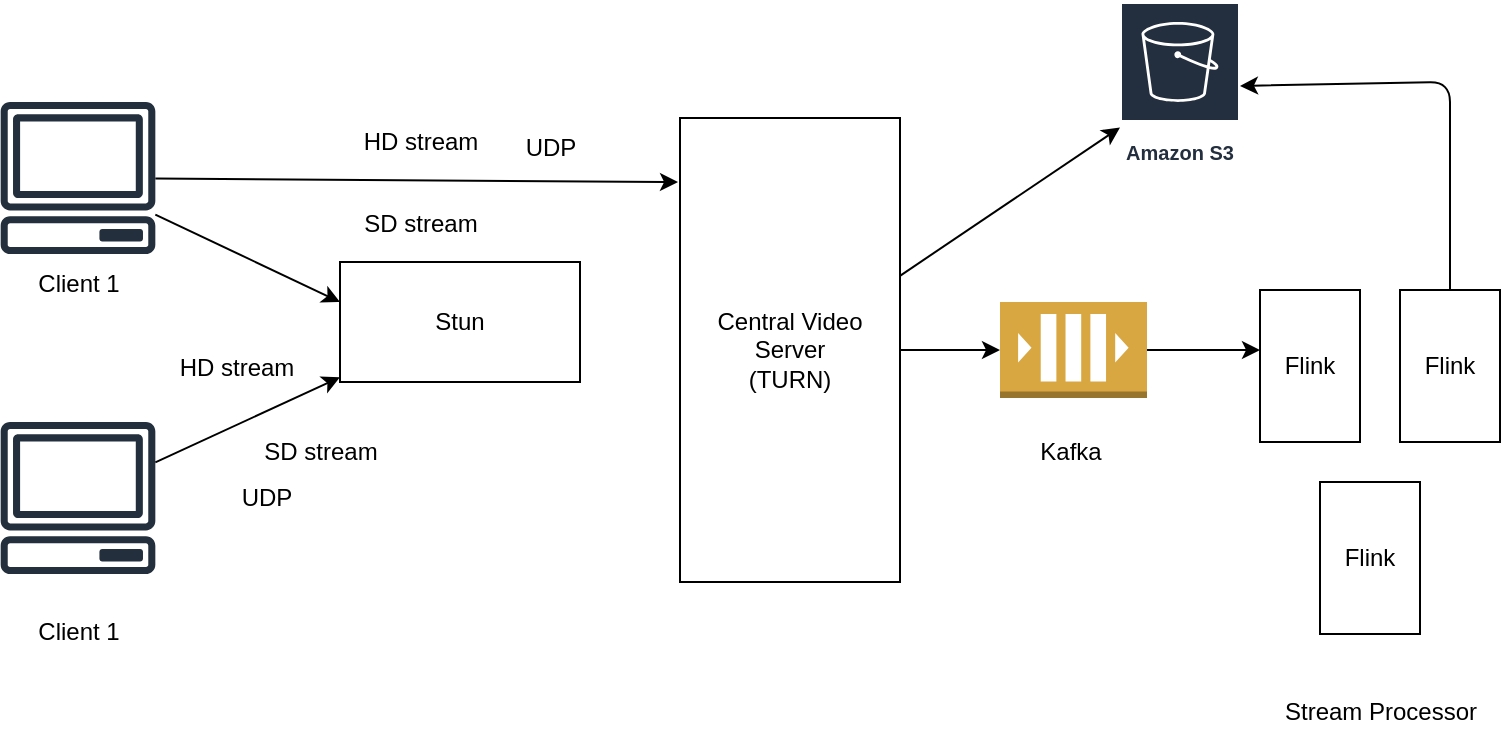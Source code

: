 <mxfile>
    <diagram id="ihakrtuLciMmO9OC6c8M" name="Page-1">
        <mxGraphModel dx="724" dy="1187" grid="1" gridSize="10" guides="1" tooltips="1" connect="1" arrows="1" fold="1" page="1" pageScale="1" pageWidth="1169" pageHeight="1654" math="0" shadow="0">
            <root>
                <mxCell id="0"/>
                <mxCell id="1" parent="0"/>
                <mxCell id="6" style="edgeStyle=none;html=1;" edge="1" parent="1" source="2">
                    <mxGeometry relative="1" as="geometry">
                        <mxPoint x="230" y="310" as="targetPoint"/>
                    </mxGeometry>
                </mxCell>
                <mxCell id="10" style="edgeStyle=none;html=1;entryX=-0.009;entryY=0.138;entryDx=0;entryDy=0;entryPerimeter=0;" edge="1" parent="1" source="2" target="9">
                    <mxGeometry relative="1" as="geometry"/>
                </mxCell>
                <mxCell id="2" value="" style="sketch=0;outlineConnect=0;fontColor=#232F3E;gradientColor=none;fillColor=#232F3D;strokeColor=none;dashed=0;verticalLabelPosition=bottom;verticalAlign=top;align=center;html=1;fontSize=12;fontStyle=0;aspect=fixed;pointerEvents=1;shape=mxgraph.aws4.client;" vertex="1" parent="1">
                    <mxGeometry x="60" y="210" width="78" height="76" as="geometry"/>
                </mxCell>
                <mxCell id="7" style="edgeStyle=none;html=1;" edge="1" parent="1" source="3" target="8">
                    <mxGeometry relative="1" as="geometry">
                        <mxPoint x="230" y="340" as="targetPoint"/>
                    </mxGeometry>
                </mxCell>
                <mxCell id="3" value="" style="sketch=0;outlineConnect=0;fontColor=#232F3E;gradientColor=none;fillColor=#232F3D;strokeColor=none;dashed=0;verticalLabelPosition=bottom;verticalAlign=top;align=center;html=1;fontSize=12;fontStyle=0;aspect=fixed;pointerEvents=1;shape=mxgraph.aws4.client;" vertex="1" parent="1">
                    <mxGeometry x="60" y="370" width="78" height="76" as="geometry"/>
                </mxCell>
                <mxCell id="4" value="Client 1" style="text;html=1;align=center;verticalAlign=middle;resizable=0;points=[];autosize=1;strokeColor=none;fillColor=none;" vertex="1" parent="1">
                    <mxGeometry x="69" y="286" width="60" height="30" as="geometry"/>
                </mxCell>
                <mxCell id="5" value="Client 1" style="text;html=1;align=center;verticalAlign=middle;resizable=0;points=[];autosize=1;strokeColor=none;fillColor=none;" vertex="1" parent="1">
                    <mxGeometry x="69" y="460" width="60" height="30" as="geometry"/>
                </mxCell>
                <mxCell id="8" value="Stun" style="rounded=0;whiteSpace=wrap;html=1;" vertex="1" parent="1">
                    <mxGeometry x="230" y="290" width="120" height="60" as="geometry"/>
                </mxCell>
                <mxCell id="14" style="edgeStyle=none;html=1;" edge="1" parent="1" source="9" target="15">
                    <mxGeometry relative="1" as="geometry">
                        <mxPoint x="570" y="334" as="targetPoint"/>
                    </mxGeometry>
                </mxCell>
                <mxCell id="23" style="edgeStyle=none;html=1;" edge="1" parent="1" source="9" target="24">
                    <mxGeometry relative="1" as="geometry">
                        <mxPoint x="590" y="220" as="targetPoint"/>
                    </mxGeometry>
                </mxCell>
                <mxCell id="9" value="Central Video Server&lt;br&gt;(TURN)" style="rounded=0;whiteSpace=wrap;html=1;" vertex="1" parent="1">
                    <mxGeometry x="400" y="218" width="110" height="232" as="geometry"/>
                </mxCell>
                <mxCell id="11" value="HD stream" style="text;html=1;align=center;verticalAlign=middle;resizable=0;points=[];autosize=1;strokeColor=none;fillColor=none;" vertex="1" parent="1">
                    <mxGeometry x="230" y="215" width="80" height="30" as="geometry"/>
                </mxCell>
                <mxCell id="13" value="SD stream" style="text;html=1;align=center;verticalAlign=middle;resizable=0;points=[];autosize=1;strokeColor=none;fillColor=none;" vertex="1" parent="1">
                    <mxGeometry x="230" y="256" width="80" height="30" as="geometry"/>
                </mxCell>
                <mxCell id="17" style="edgeStyle=none;html=1;" edge="1" parent="1" source="15">
                    <mxGeometry relative="1" as="geometry">
                        <mxPoint x="690" y="334" as="targetPoint"/>
                    </mxGeometry>
                </mxCell>
                <mxCell id="15" value="" style="outlineConnect=0;dashed=0;verticalLabelPosition=bottom;verticalAlign=top;align=center;html=1;shape=mxgraph.aws3.queue;fillColor=#D9A741;gradientColor=none;" vertex="1" parent="1">
                    <mxGeometry x="560" y="310" width="73.5" height="48" as="geometry"/>
                </mxCell>
                <mxCell id="16" value="Kafka" style="text;html=1;align=center;verticalAlign=middle;resizable=0;points=[];autosize=1;strokeColor=none;fillColor=none;" vertex="1" parent="1">
                    <mxGeometry x="570" y="370" width="50" height="30" as="geometry"/>
                </mxCell>
                <mxCell id="18" value="Flink" style="rounded=0;whiteSpace=wrap;html=1;" vertex="1" parent="1">
                    <mxGeometry x="690" y="304" width="50" height="76" as="geometry"/>
                </mxCell>
                <mxCell id="25" style="edgeStyle=none;html=1;" edge="1" parent="1" source="20" target="24">
                    <mxGeometry relative="1" as="geometry">
                        <Array as="points">
                            <mxPoint x="785" y="200"/>
                        </Array>
                    </mxGeometry>
                </mxCell>
                <mxCell id="20" value="Flink" style="rounded=0;whiteSpace=wrap;html=1;" vertex="1" parent="1">
                    <mxGeometry x="760" y="304" width="50" height="76" as="geometry"/>
                </mxCell>
                <mxCell id="21" value="Flink" style="rounded=0;whiteSpace=wrap;html=1;" vertex="1" parent="1">
                    <mxGeometry x="720" y="400" width="50" height="76" as="geometry"/>
                </mxCell>
                <mxCell id="22" value="Stream Processor" style="text;html=1;align=center;verticalAlign=middle;resizable=0;points=[];autosize=1;strokeColor=none;fillColor=none;" vertex="1" parent="1">
                    <mxGeometry x="690" y="500" width="120" height="30" as="geometry"/>
                </mxCell>
                <mxCell id="24" value="Amazon S3" style="sketch=0;outlineConnect=0;fontColor=#232F3E;gradientColor=none;strokeColor=#ffffff;fillColor=#232F3E;dashed=0;verticalLabelPosition=middle;verticalAlign=bottom;align=center;html=1;whiteSpace=wrap;fontSize=10;fontStyle=1;spacing=3;shape=mxgraph.aws4.productIcon;prIcon=mxgraph.aws4.s3;" vertex="1" parent="1">
                    <mxGeometry x="620" y="160" width="60" height="85" as="geometry"/>
                </mxCell>
                <mxCell id="27" value="HD stream" style="text;html=1;align=center;verticalAlign=middle;resizable=0;points=[];autosize=1;strokeColor=none;fillColor=none;" vertex="1" parent="1">
                    <mxGeometry x="138" y="328" width="80" height="30" as="geometry"/>
                </mxCell>
                <mxCell id="28" value="SD stream" style="text;html=1;align=center;verticalAlign=middle;resizable=0;points=[];autosize=1;strokeColor=none;fillColor=none;" vertex="1" parent="1">
                    <mxGeometry x="180" y="370" width="80" height="30" as="geometry"/>
                </mxCell>
                <mxCell id="29" value="UDP" style="text;html=1;align=center;verticalAlign=middle;resizable=0;points=[];autosize=1;strokeColor=none;fillColor=none;" vertex="1" parent="1">
                    <mxGeometry x="168" y="393" width="50" height="30" as="geometry"/>
                </mxCell>
                <mxCell id="30" value="UDP" style="text;html=1;align=center;verticalAlign=middle;resizable=0;points=[];autosize=1;strokeColor=none;fillColor=none;" vertex="1" parent="1">
                    <mxGeometry x="310" y="218" width="50" height="30" as="geometry"/>
                </mxCell>
            </root>
        </mxGraphModel>
    </diagram>
</mxfile>